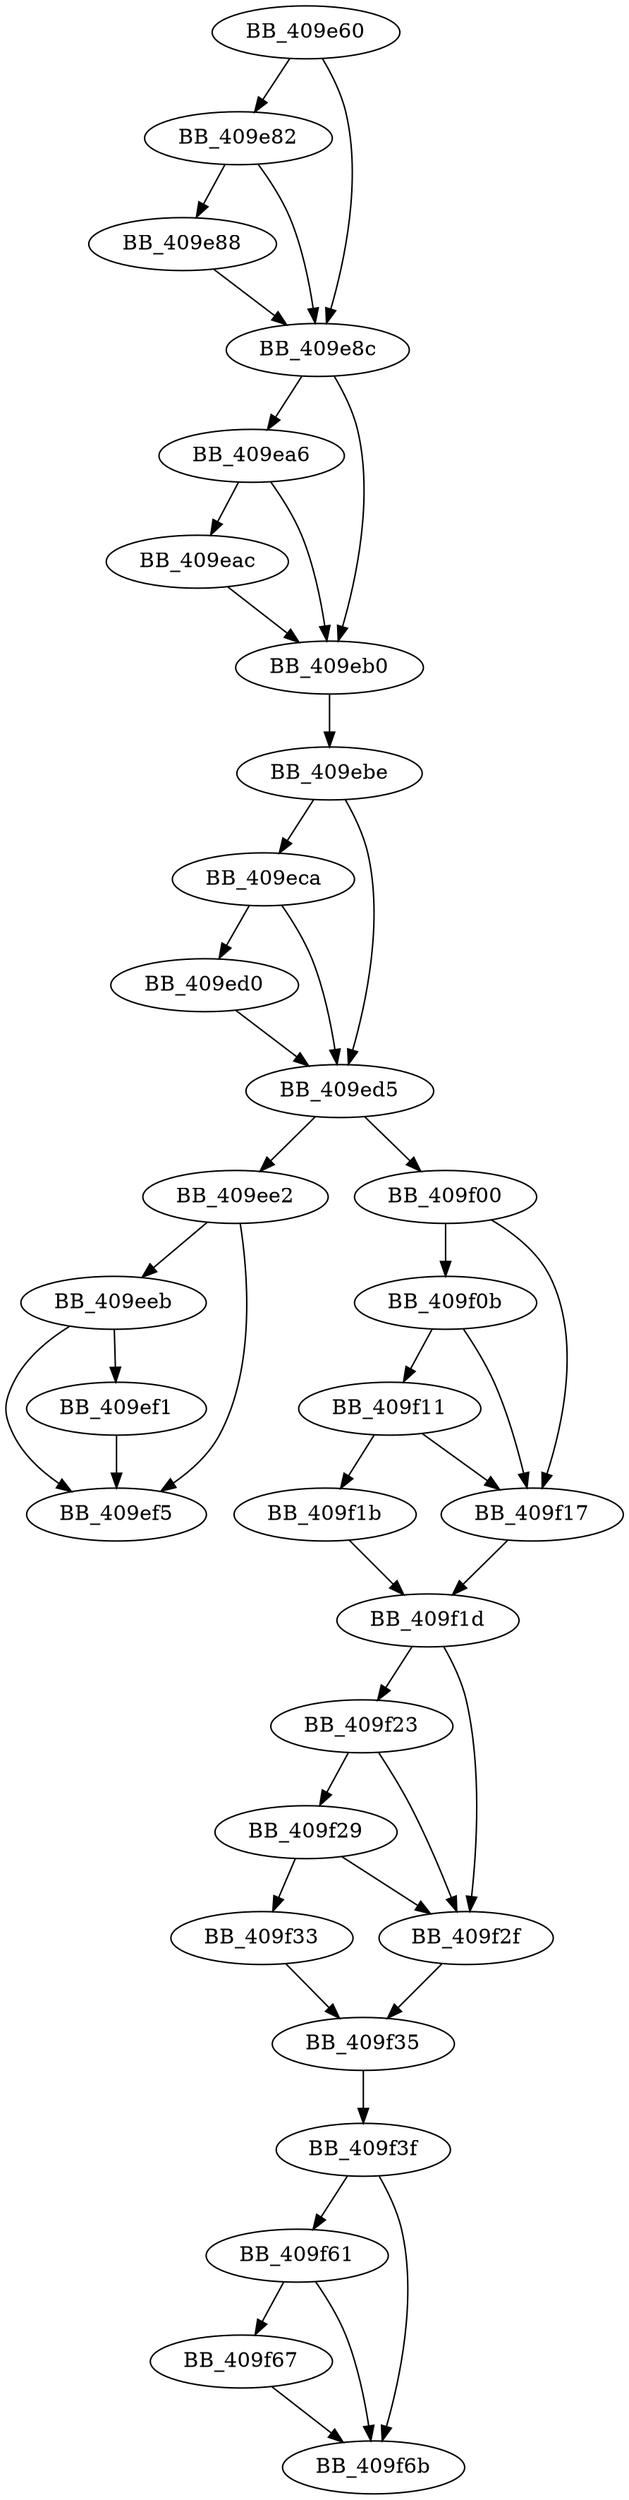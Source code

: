 DiGraph sub_409E60{
BB_409e60->BB_409e82
BB_409e60->BB_409e8c
BB_409e82->BB_409e88
BB_409e82->BB_409e8c
BB_409e88->BB_409e8c
BB_409e8c->BB_409ea6
BB_409e8c->BB_409eb0
BB_409ea6->BB_409eac
BB_409ea6->BB_409eb0
BB_409eac->BB_409eb0
BB_409eb0->BB_409ebe
BB_409ebe->BB_409eca
BB_409ebe->BB_409ed5
BB_409eca->BB_409ed0
BB_409eca->BB_409ed5
BB_409ed0->BB_409ed5
BB_409ed5->BB_409ee2
BB_409ed5->BB_409f00
BB_409ee2->BB_409eeb
BB_409ee2->BB_409ef5
BB_409eeb->BB_409ef1
BB_409eeb->BB_409ef5
BB_409ef1->BB_409ef5
BB_409f00->BB_409f0b
BB_409f00->BB_409f17
BB_409f0b->BB_409f11
BB_409f0b->BB_409f17
BB_409f11->BB_409f17
BB_409f11->BB_409f1b
BB_409f17->BB_409f1d
BB_409f1b->BB_409f1d
BB_409f1d->BB_409f23
BB_409f1d->BB_409f2f
BB_409f23->BB_409f29
BB_409f23->BB_409f2f
BB_409f29->BB_409f2f
BB_409f29->BB_409f33
BB_409f2f->BB_409f35
BB_409f33->BB_409f35
BB_409f35->BB_409f3f
BB_409f3f->BB_409f61
BB_409f3f->BB_409f6b
BB_409f61->BB_409f67
BB_409f61->BB_409f6b
BB_409f67->BB_409f6b
}
